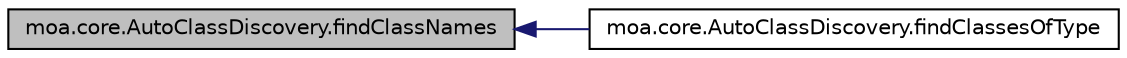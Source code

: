 digraph G
{
  edge [fontname="Helvetica",fontsize="10",labelfontname="Helvetica",labelfontsize="10"];
  node [fontname="Helvetica",fontsize="10",shape=record];
  rankdir=LR;
  Node1 [label="moa.core.AutoClassDiscovery.findClassNames",height=0.2,width=0.4,color="black", fillcolor="grey75", style="filled" fontcolor="black"];
  Node1 -> Node2 [dir=back,color="midnightblue",fontsize="10",style="solid",fontname="Helvetica"];
  Node2 [label="moa.core.AutoClassDiscovery.findClassesOfType",height=0.2,width=0.4,color="black", fillcolor="white", style="filled",URL="$classmoa_1_1core_1_1AutoClassDiscovery.html#a39d7d82fdda2bb5d162803b0acebfd93"];
}
